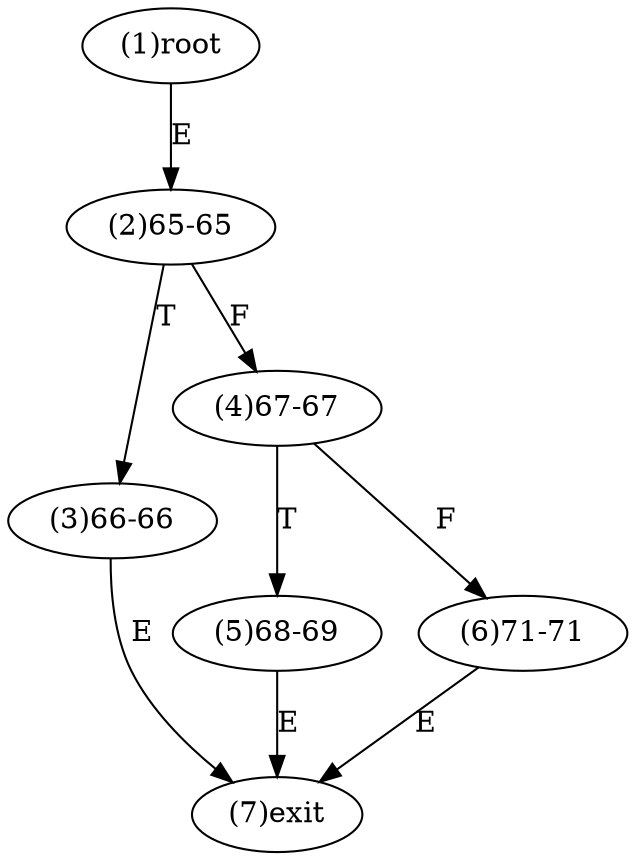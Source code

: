 digraph "" { 
1[ label="(1)root"];
2[ label="(2)65-65"];
3[ label="(3)66-66"];
4[ label="(4)67-67"];
5[ label="(5)68-69"];
6[ label="(6)71-71"];
7[ label="(7)exit"];
1->2[ label="E"];
2->4[ label="F"];
2->3[ label="T"];
3->7[ label="E"];
4->6[ label="F"];
4->5[ label="T"];
5->7[ label="E"];
6->7[ label="E"];
}